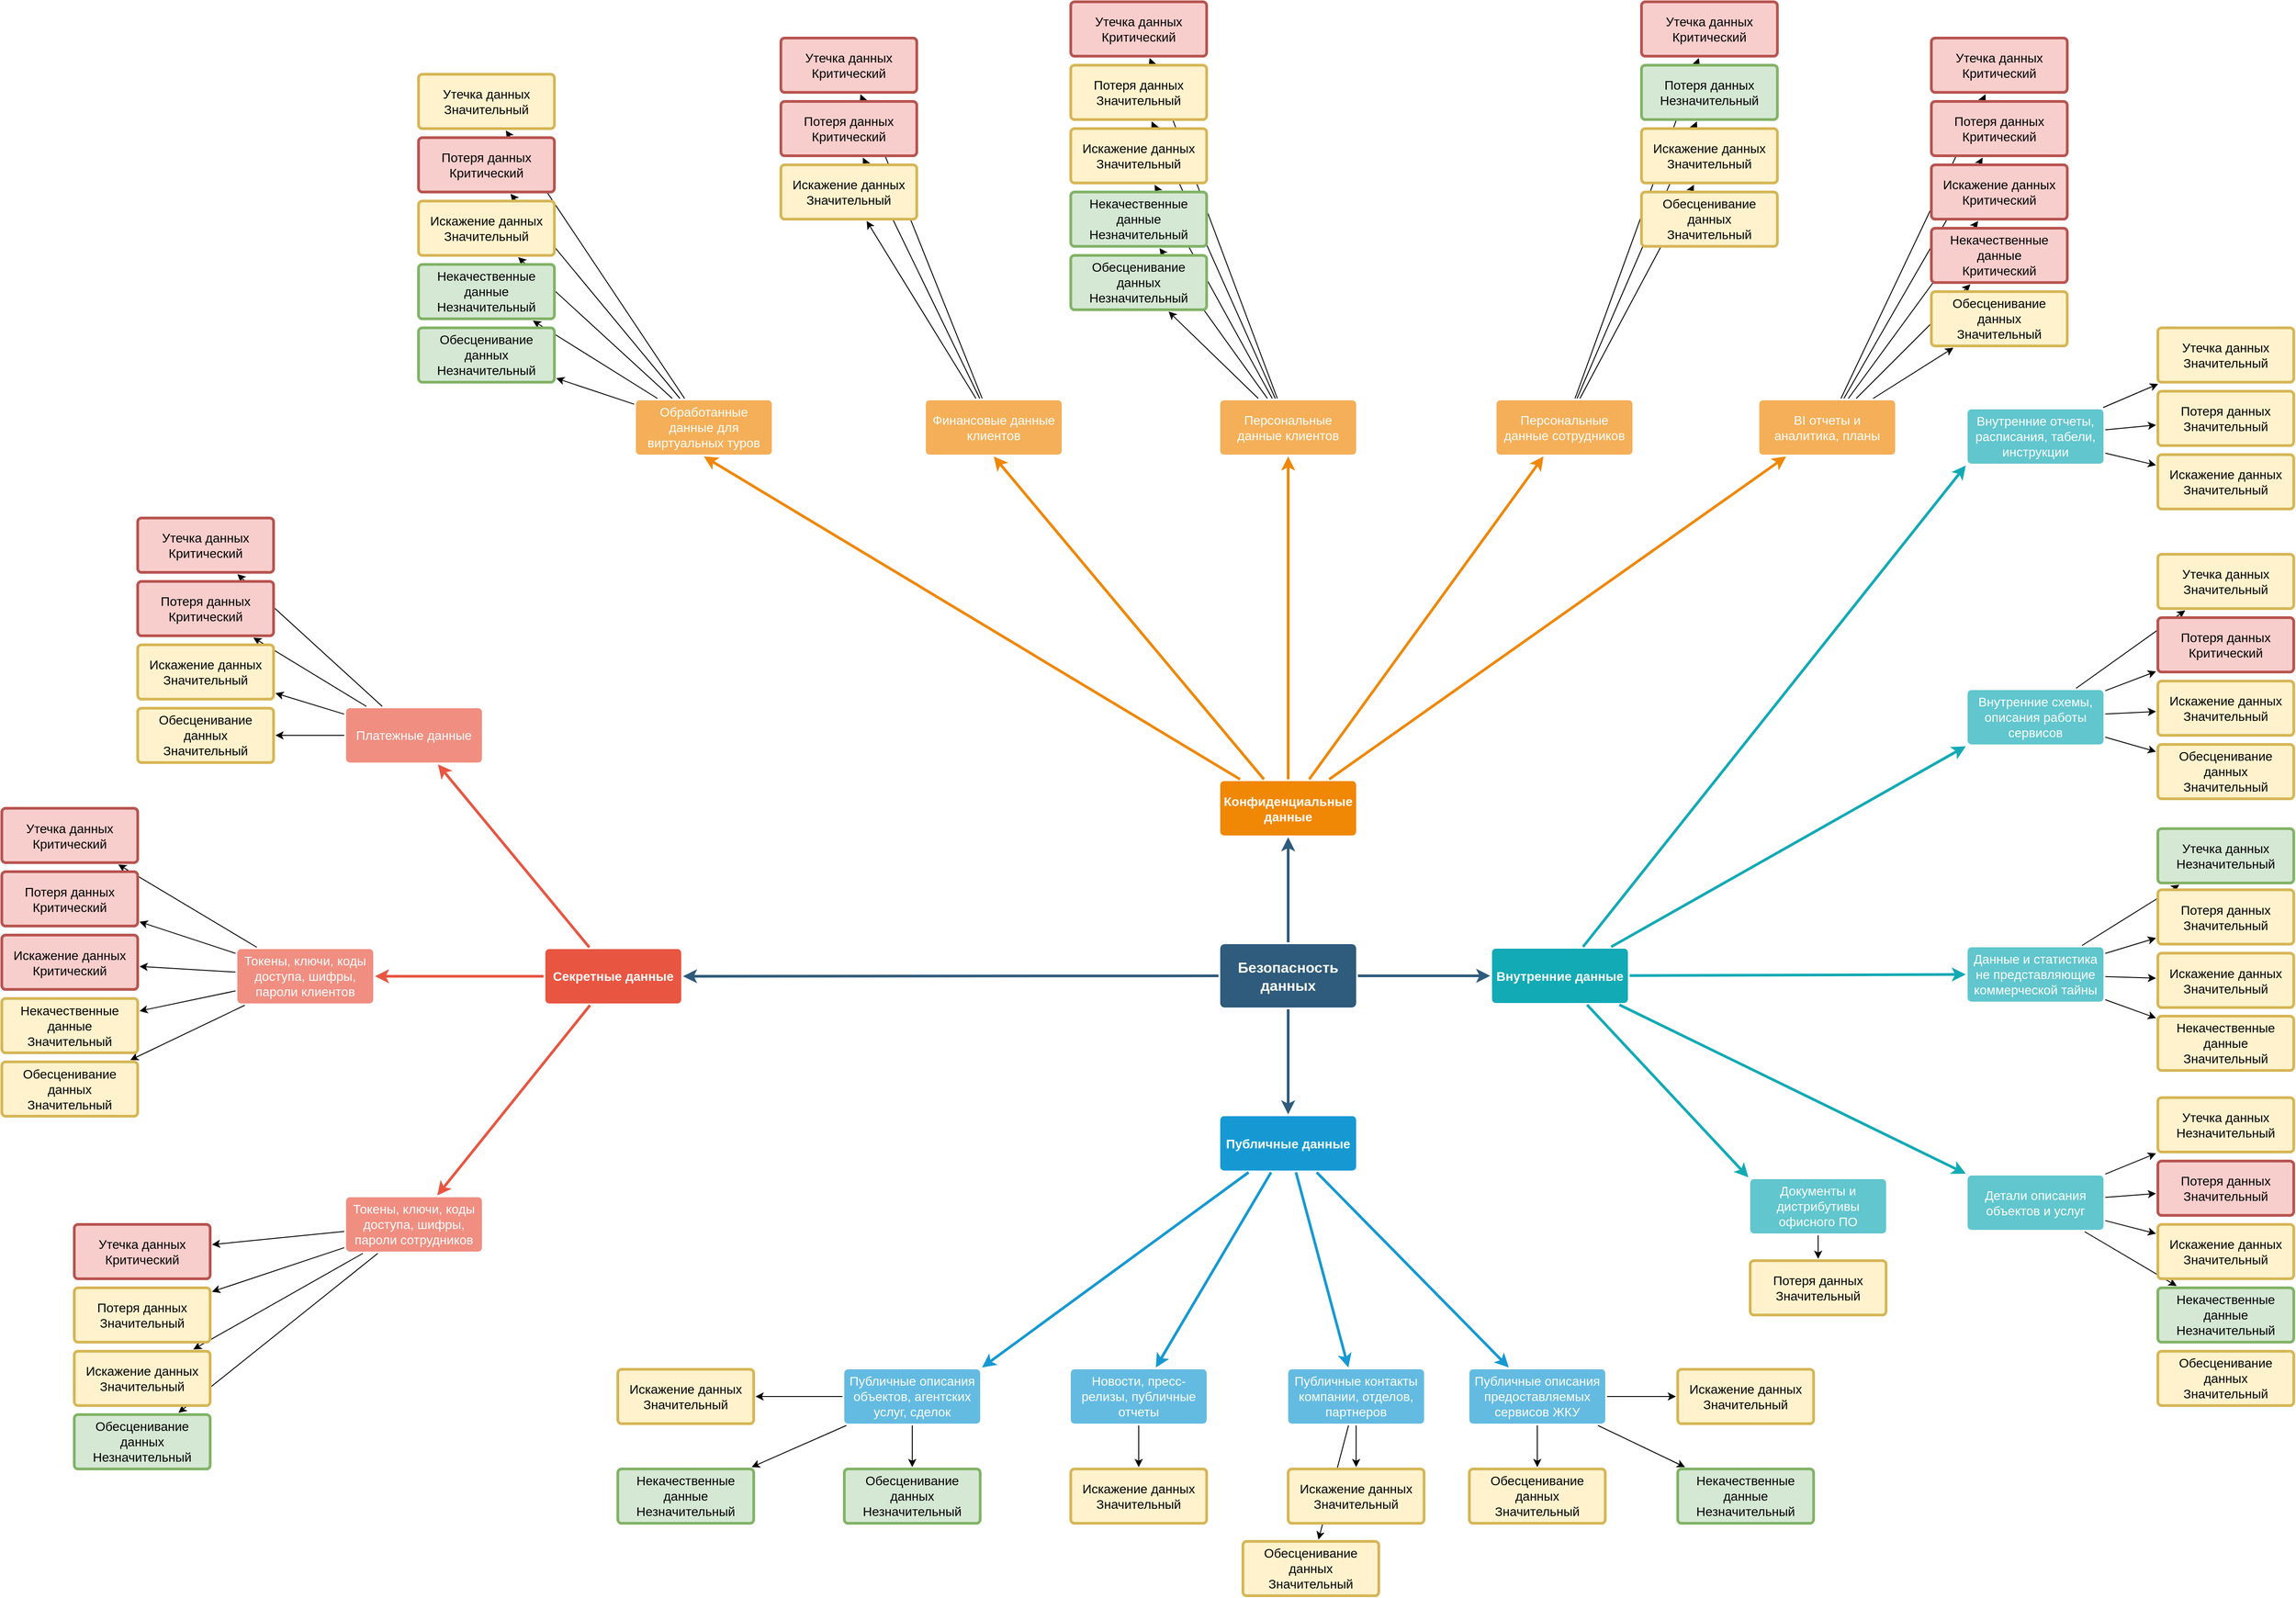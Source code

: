 <mxfile version="26.2.14">
  <diagram id="6a731a19-8d31-9384-78a2-239565b7b9f0" name="Page-1">
    <mxGraphModel dx="3195" dy="1961" grid="1" gridSize="10" guides="1" tooltips="1" connect="1" arrows="1" fold="1" page="1" pageScale="1" pageWidth="1169" pageHeight="827" background="none" math="0" shadow="0">
      <root>
        <mxCell id="0" />
        <mxCell id="1" parent="0" />
        <mxCell id="1745" value="" style="edgeStyle=none;rounded=0;jumpStyle=none;html=1;shadow=0;labelBackgroundColor=none;startArrow=none;startFill=0;endArrow=classic;endFill=1;jettySize=auto;orthogonalLoop=1;strokeColor=#2F5B7C;strokeWidth=3;fontFamily=Helvetica;fontSize=16;fontColor=#23445D;spacing=5;" parent="1" source="1749" target="1764" edge="1">
          <mxGeometry relative="1" as="geometry" />
        </mxCell>
        <mxCell id="1746" value="" style="edgeStyle=none;rounded=0;jumpStyle=none;html=1;shadow=0;labelBackgroundColor=none;startArrow=none;startFill=0;endArrow=classic;endFill=1;jettySize=auto;orthogonalLoop=1;strokeColor=#2F5B7C;strokeWidth=3;fontFamily=Helvetica;fontSize=16;fontColor=#23445D;spacing=5;" parent="1" source="1749" target="1771" edge="1">
          <mxGeometry relative="1" as="geometry" />
        </mxCell>
        <mxCell id="1747" value="" style="edgeStyle=none;rounded=0;jumpStyle=none;html=1;shadow=0;labelBackgroundColor=none;startArrow=none;startFill=0;endArrow=classic;endFill=1;jettySize=auto;orthogonalLoop=1;strokeColor=#2F5B7C;strokeWidth=3;fontFamily=Helvetica;fontSize=16;fontColor=#23445D;spacing=5;" parent="1" source="1749" target="1760" edge="1">
          <mxGeometry relative="1" as="geometry" />
        </mxCell>
        <mxCell id="1748" value="" style="edgeStyle=none;rounded=0;jumpStyle=none;html=1;shadow=0;labelBackgroundColor=none;startArrow=none;startFill=0;endArrow=classic;endFill=1;jettySize=auto;orthogonalLoop=1;strokeColor=#2F5B7C;strokeWidth=3;fontFamily=Helvetica;fontSize=16;fontColor=#23445D;spacing=5;" parent="1" source="1749" target="1753" edge="1">
          <mxGeometry relative="1" as="geometry" />
        </mxCell>
        <mxCell id="1749" value="Безопасность данных" style="rounded=1;whiteSpace=wrap;html=1;shadow=0;labelBackgroundColor=none;strokeColor=none;strokeWidth=3;fillColor=#2F5B7C;fontFamily=Helvetica;fontSize=16;fontColor=#FFFFFF;align=center;fontStyle=1;spacing=5;arcSize=7;perimeterSpacing=2;" parent="1" vertex="1">
          <mxGeometry x="495" y="380.5" width="150" height="70" as="geometry" />
        </mxCell>
        <mxCell id="1750" value="" style="edgeStyle=none;rounded=1;jumpStyle=none;html=1;shadow=0;labelBackgroundColor=none;startArrow=none;startFill=0;jettySize=auto;orthogonalLoop=1;strokeColor=#E85642;strokeWidth=3;fontFamily=Helvetica;fontSize=14;fontColor=#FFFFFF;spacing=5;fontStyle=1;fillColor=#b0e3e6;" parent="1" source="1753" target="1756" edge="1">
          <mxGeometry relative="1" as="geometry" />
        </mxCell>
        <mxCell id="1751" value="" style="edgeStyle=none;rounded=1;jumpStyle=none;html=1;shadow=0;labelBackgroundColor=none;startArrow=none;startFill=0;jettySize=auto;orthogonalLoop=1;strokeColor=#E85642;strokeWidth=3;fontFamily=Helvetica;fontSize=14;fontColor=#FFFFFF;spacing=5;fontStyle=1;fillColor=#b0e3e6;" parent="1" source="1753" target="1755" edge="1">
          <mxGeometry relative="1" as="geometry" />
        </mxCell>
        <mxCell id="1752" value="" style="edgeStyle=none;rounded=1;jumpStyle=none;html=1;shadow=0;labelBackgroundColor=none;startArrow=none;startFill=0;jettySize=auto;orthogonalLoop=1;strokeColor=#E85642;strokeWidth=3;fontFamily=Helvetica;fontSize=14;fontColor=#FFFFFF;spacing=5;fontStyle=1;fillColor=#b0e3e6;" parent="1" source="1753" target="1754" edge="1">
          <mxGeometry relative="1" as="geometry" />
        </mxCell>
        <mxCell id="1753" value="Секретные данные" style="rounded=1;whiteSpace=wrap;html=1;shadow=0;labelBackgroundColor=none;strokeColor=none;strokeWidth=3;fillColor=#e85642;fontFamily=Helvetica;fontSize=14;fontColor=#FFFFFF;align=center;spacing=5;fontStyle=1;arcSize=7;perimeterSpacing=2;" parent="1" vertex="1">
          <mxGeometry x="-250" y="386" width="150" height="60" as="geometry" />
        </mxCell>
        <mxCell id="n6N-uMSX71TJe6v450SK-1878" style="rounded=0;orthogonalLoop=1;jettySize=auto;html=1;" edge="1" parent="1" source="1754" target="n6N-uMSX71TJe6v450SK-1876">
          <mxGeometry relative="1" as="geometry" />
        </mxCell>
        <mxCell id="n6N-uMSX71TJe6v450SK-1879" style="rounded=0;orthogonalLoop=1;jettySize=auto;html=1;" edge="1" parent="1" source="1754" target="n6N-uMSX71TJe6v450SK-1877">
          <mxGeometry relative="1" as="geometry" />
        </mxCell>
        <mxCell id="n6N-uMSX71TJe6v450SK-1880" style="rounded=0;orthogonalLoop=1;jettySize=auto;html=1;" edge="1" parent="1" source="1754" target="n6N-uMSX71TJe6v450SK-1873">
          <mxGeometry relative="1" as="geometry" />
        </mxCell>
        <mxCell id="n6N-uMSX71TJe6v450SK-1881" style="rounded=0;orthogonalLoop=1;jettySize=auto;html=1;" edge="1" parent="1" source="1754" target="n6N-uMSX71TJe6v450SK-1875">
          <mxGeometry relative="1" as="geometry" />
        </mxCell>
        <mxCell id="1754" value="Токены, ключи, коды доступа, шифры, пароли сотрудников" style="rounded=1;whiteSpace=wrap;html=1;shadow=0;labelBackgroundColor=none;strokeColor=none;strokeWidth=3;fillColor=#f08e81;fontFamily=Helvetica;fontSize=14;fontColor=#FFFFFF;align=center;spacing=5;fontStyle=0;arcSize=7;perimeterSpacing=2;" parent="1" vertex="1">
          <mxGeometry x="-470" y="660" width="150" height="60" as="geometry" />
        </mxCell>
        <mxCell id="n6N-uMSX71TJe6v450SK-1868" style="rounded=0;orthogonalLoop=1;jettySize=auto;html=1;" edge="1" parent="1" source="1755" target="n6N-uMSX71TJe6v450SK-1866">
          <mxGeometry relative="1" as="geometry" />
        </mxCell>
        <mxCell id="n6N-uMSX71TJe6v450SK-1869" style="rounded=0;orthogonalLoop=1;jettySize=auto;html=1;" edge="1" parent="1" source="1755" target="n6N-uMSX71TJe6v450SK-1867">
          <mxGeometry relative="1" as="geometry" />
        </mxCell>
        <mxCell id="n6N-uMSX71TJe6v450SK-1870" style="rounded=0;orthogonalLoop=1;jettySize=auto;html=1;" edge="1" parent="1" source="1755" target="n6N-uMSX71TJe6v450SK-1863">
          <mxGeometry relative="1" as="geometry" />
        </mxCell>
        <mxCell id="n6N-uMSX71TJe6v450SK-1871" style="rounded=0;orthogonalLoop=1;jettySize=auto;html=1;" edge="1" parent="1" source="1755" target="n6N-uMSX71TJe6v450SK-1864">
          <mxGeometry relative="1" as="geometry" />
        </mxCell>
        <mxCell id="n6N-uMSX71TJe6v450SK-1872" style="rounded=0;orthogonalLoop=1;jettySize=auto;html=1;" edge="1" parent="1" source="1755" target="n6N-uMSX71TJe6v450SK-1865">
          <mxGeometry relative="1" as="geometry" />
        </mxCell>
        <mxCell id="1755" value="Токены, ключи, коды доступа, шифры, пароли клиентов" style="rounded=1;whiteSpace=wrap;html=1;shadow=0;labelBackgroundColor=none;strokeColor=none;strokeWidth=3;fillColor=#f08e81;fontFamily=Helvetica;fontSize=14;fontColor=#FFFFFF;align=center;spacing=5;fontStyle=0;arcSize=7;perimeterSpacing=2;" parent="1" vertex="1">
          <mxGeometry x="-590" y="386" width="150" height="60" as="geometry" />
        </mxCell>
        <mxCell id="n6N-uMSX71TJe6v450SK-1859" style="rounded=0;orthogonalLoop=1;jettySize=auto;html=1;" edge="1" parent="1" source="1756" target="n6N-uMSX71TJe6v450SK-1856">
          <mxGeometry relative="1" as="geometry" />
        </mxCell>
        <mxCell id="n6N-uMSX71TJe6v450SK-1860" style="rounded=0;orthogonalLoop=1;jettySize=auto;html=1;" edge="1" parent="1" source="1756" target="n6N-uMSX71TJe6v450SK-1854">
          <mxGeometry relative="1" as="geometry" />
        </mxCell>
        <mxCell id="n6N-uMSX71TJe6v450SK-1861" style="rounded=0;orthogonalLoop=1;jettySize=auto;html=1;" edge="1" parent="1" source="1756" target="n6N-uMSX71TJe6v450SK-1858">
          <mxGeometry relative="1" as="geometry" />
        </mxCell>
        <mxCell id="n6N-uMSX71TJe6v450SK-1862" style="rounded=0;orthogonalLoop=1;jettySize=auto;html=1;" edge="1" parent="1" source="1756" target="n6N-uMSX71TJe6v450SK-1857">
          <mxGeometry relative="1" as="geometry" />
        </mxCell>
        <mxCell id="1756" value="Платежные данные" style="rounded=1;whiteSpace=wrap;html=1;shadow=0;labelBackgroundColor=none;strokeColor=none;strokeWidth=3;fillColor=#f08e81;fontFamily=Helvetica;fontSize=14;fontColor=#FFFFFF;align=center;spacing=5;fontStyle=0;arcSize=7;perimeterSpacing=2;" parent="1" vertex="1">
          <mxGeometry x="-470" y="120" width="150" height="60" as="geometry" />
        </mxCell>
        <mxCell id="1757" value="" style="edgeStyle=none;rounded=0;jumpStyle=none;html=1;shadow=0;labelBackgroundColor=none;startArrow=none;startFill=0;endArrow=classic;endFill=1;jettySize=auto;orthogonalLoop=1;strokeColor=#1699D3;strokeWidth=3;fontFamily=Helvetica;fontSize=14;fontColor=#FFFFFF;spacing=5;" parent="1" source="1760" target="1763" edge="1">
          <mxGeometry relative="1" as="geometry" />
        </mxCell>
        <mxCell id="1758" value="" style="edgeStyle=none;rounded=0;jumpStyle=none;html=1;shadow=0;labelBackgroundColor=none;startArrow=none;startFill=0;endArrow=classic;endFill=1;jettySize=auto;orthogonalLoop=1;strokeColor=#1699D3;strokeWidth=3;fontFamily=Helvetica;fontSize=14;fontColor=#FFFFFF;spacing=5;" parent="1" source="1760" target="1762" edge="1">
          <mxGeometry relative="1" as="geometry" />
        </mxCell>
        <mxCell id="1759" value="" style="edgeStyle=none;rounded=0;jumpStyle=none;html=1;shadow=0;labelBackgroundColor=none;startArrow=none;startFill=0;endArrow=classic;endFill=1;jettySize=auto;orthogonalLoop=1;strokeColor=#1699D3;strokeWidth=3;fontFamily=Helvetica;fontSize=14;fontColor=#FFFFFF;spacing=5;" parent="1" source="1760" target="1761" edge="1">
          <mxGeometry relative="1" as="geometry" />
        </mxCell>
        <mxCell id="1760" value="Публичные данные" style="rounded=1;whiteSpace=wrap;html=1;shadow=0;labelBackgroundColor=none;strokeColor=none;strokeWidth=3;fillColor=#1699d3;fontFamily=Helvetica;fontSize=14;fontColor=#FFFFFF;align=center;spacing=5;fontStyle=1;arcSize=7;perimeterSpacing=2;" parent="1" vertex="1">
          <mxGeometry x="495" y="570.5" width="150" height="60" as="geometry" />
        </mxCell>
        <mxCell id="n6N-uMSX71TJe6v450SK-1802" style="rounded=0;orthogonalLoop=1;jettySize=auto;html=1;" edge="1" parent="1" source="1761" target="n6N-uMSX71TJe6v450SK-1799">
          <mxGeometry relative="1" as="geometry" />
        </mxCell>
        <mxCell id="n6N-uMSX71TJe6v450SK-1803" style="rounded=0;orthogonalLoop=1;jettySize=auto;html=1;" edge="1" parent="1" source="1761" target="n6N-uMSX71TJe6v450SK-1800">
          <mxGeometry relative="1" as="geometry" />
        </mxCell>
        <mxCell id="n6N-uMSX71TJe6v450SK-1804" style="rounded=0;orthogonalLoop=1;jettySize=auto;html=1;" edge="1" parent="1" source="1761" target="n6N-uMSX71TJe6v450SK-1801">
          <mxGeometry relative="1" as="geometry" />
        </mxCell>
        <mxCell id="1761" value="Публичные описания предоставляемых сервисов ЖКУ" style="rounded=1;whiteSpace=wrap;html=1;shadow=0;labelBackgroundColor=none;strokeColor=none;strokeWidth=3;fillColor=#64bbe2;fontFamily=Helvetica;fontSize=14;fontColor=#FFFFFF;align=center;spacing=5;arcSize=7;perimeterSpacing=2;" parent="1" vertex="1">
          <mxGeometry x="770" y="850" width="150" height="60" as="geometry" />
        </mxCell>
        <mxCell id="n6N-uMSX71TJe6v450SK-1798" style="rounded=0;orthogonalLoop=1;jettySize=auto;html=1;" edge="1" parent="1" source="1762" target="n6N-uMSX71TJe6v450SK-1797">
          <mxGeometry relative="1" as="geometry" />
        </mxCell>
        <mxCell id="1762" value="Публичные контакты компании, отделов, партнеров" style="rounded=1;whiteSpace=wrap;html=1;shadow=0;labelBackgroundColor=none;strokeColor=none;strokeWidth=3;fillColor=#64bbe2;fontFamily=Helvetica;fontSize=14;fontColor=#FFFFFF;align=center;spacing=5;arcSize=7;perimeterSpacing=2;" parent="1" vertex="1">
          <mxGeometry x="570" y="850" width="150" height="60" as="geometry" />
        </mxCell>
        <mxCell id="n6N-uMSX71TJe6v450SK-1796" style="rounded=0;orthogonalLoop=1;jettySize=auto;html=1;" edge="1" parent="1" source="1763" target="n6N-uMSX71TJe6v450SK-1795">
          <mxGeometry relative="1" as="geometry" />
        </mxCell>
        <mxCell id="n6N-uMSX71TJe6v450SK-1826" style="rounded=0;orthogonalLoop=1;jettySize=auto;html=1;" edge="1" parent="1" source="1762" target="n6N-uMSX71TJe6v450SK-1825">
          <mxGeometry relative="1" as="geometry" />
        </mxCell>
        <mxCell id="1763" value="Новости, пресс-релизы, публичные отчеты" style="rounded=1;whiteSpace=wrap;html=1;shadow=0;labelBackgroundColor=none;strokeColor=none;strokeWidth=3;fillColor=#64bbe2;fontFamily=Helvetica;fontSize=14;fontColor=#FFFFFF;align=center;spacing=5;arcSize=7;perimeterSpacing=2;" parent="1" vertex="1">
          <mxGeometry x="330" y="850" width="150" height="60" as="geometry" />
        </mxCell>
        <mxCell id="1764" value="Конфиденциальные данные" style="rounded=1;whiteSpace=wrap;html=1;shadow=0;labelBackgroundColor=none;strokeColor=none;strokeWidth=3;fillColor=#F08705;fontFamily=Helvetica;fontSize=14;fontColor=#FFFFFF;align=center;spacing=5;fontStyle=1;arcSize=7;perimeterSpacing=2;" parent="1" vertex="1">
          <mxGeometry x="495" y="200.5" width="150" height="60" as="geometry" />
        </mxCell>
        <mxCell id="n6N-uMSX71TJe6v450SK-1919" style="rounded=0;orthogonalLoop=1;jettySize=auto;html=1;" edge="1" parent="1" source="1765" target="n6N-uMSX71TJe6v450SK-1822">
          <mxGeometry relative="1" as="geometry" />
        </mxCell>
        <mxCell id="n6N-uMSX71TJe6v450SK-1920" style="rounded=0;orthogonalLoop=1;jettySize=auto;html=1;" edge="1" parent="1" source="1765" target="n6N-uMSX71TJe6v450SK-1821">
          <mxGeometry relative="1" as="geometry" />
        </mxCell>
        <mxCell id="n6N-uMSX71TJe6v450SK-1921" style="rounded=0;orthogonalLoop=1;jettySize=auto;html=1;" edge="1" parent="1" source="1765" target="n6N-uMSX71TJe6v450SK-1820">
          <mxGeometry relative="1" as="geometry" />
        </mxCell>
        <mxCell id="n6N-uMSX71TJe6v450SK-1922" style="rounded=0;orthogonalLoop=1;jettySize=auto;html=1;" edge="1" parent="1" source="1765" target="n6N-uMSX71TJe6v450SK-1824">
          <mxGeometry relative="1" as="geometry" />
        </mxCell>
        <mxCell id="n6N-uMSX71TJe6v450SK-1923" style="rounded=0;orthogonalLoop=1;jettySize=auto;html=1;" edge="1" parent="1" source="1765" target="n6N-uMSX71TJe6v450SK-1823">
          <mxGeometry relative="1" as="geometry" />
        </mxCell>
        <mxCell id="1765" value="BI отчеты и аналитика, планы" style="rounded=1;whiteSpace=wrap;html=1;shadow=0;labelBackgroundColor=none;strokeColor=none;strokeWidth=3;fillColor=#f5af58;fontFamily=Helvetica;fontSize=14;fontColor=#FFFFFF;align=center;spacing=5;arcSize=7;perimeterSpacing=2;" parent="1" vertex="1">
          <mxGeometry x="1090" y="-220" width="150" height="60" as="geometry" />
        </mxCell>
        <mxCell id="1766" value="" style="edgeStyle=none;rounded=0;jumpStyle=none;html=1;shadow=0;labelBackgroundColor=none;startArrow=none;startFill=0;endArrow=classic;endFill=1;jettySize=auto;orthogonalLoop=1;strokeColor=#F08705;strokeWidth=3;fontFamily=Helvetica;fontSize=14;fontColor=#FFFFFF;spacing=5;" parent="1" source="1764" target="1765" edge="1">
          <mxGeometry relative="1" as="geometry" />
        </mxCell>
        <mxCell id="n6N-uMSX71TJe6v450SK-1915" style="rounded=0;orthogonalLoop=1;jettySize=auto;html=1;" edge="1" parent="1" source="1767" target="n6N-uMSX71TJe6v450SK-1892">
          <mxGeometry relative="1" as="geometry" />
        </mxCell>
        <mxCell id="n6N-uMSX71TJe6v450SK-1916" style="rounded=0;orthogonalLoop=1;jettySize=auto;html=1;" edge="1" parent="1" source="1767" target="n6N-uMSX71TJe6v450SK-1896">
          <mxGeometry relative="1" as="geometry" />
        </mxCell>
        <mxCell id="n6N-uMSX71TJe6v450SK-1917" style="rounded=0;orthogonalLoop=1;jettySize=auto;html=1;" edge="1" parent="1" source="1767" target="n6N-uMSX71TJe6v450SK-1895">
          <mxGeometry relative="1" as="geometry" />
        </mxCell>
        <mxCell id="1767" value="Персональные данные сотрудников" style="rounded=1;whiteSpace=wrap;html=1;shadow=0;labelBackgroundColor=none;strokeColor=none;strokeWidth=3;fillColor=#f5af58;fontFamily=Helvetica;fontSize=14;fontColor=#FFFFFF;align=center;spacing=5;arcSize=7;perimeterSpacing=2;" parent="1" vertex="1">
          <mxGeometry x="800" y="-220" width="150" height="60" as="geometry" />
        </mxCell>
        <mxCell id="1768" value="" style="edgeStyle=none;rounded=0;jumpStyle=none;html=1;shadow=0;labelBackgroundColor=none;startArrow=none;startFill=0;endArrow=classic;endFill=1;jettySize=auto;orthogonalLoop=1;strokeColor=#F08705;strokeWidth=3;fontFamily=Helvetica;fontSize=14;fontColor=#FFFFFF;spacing=5;" parent="1" source="1764" target="1767" edge="1">
          <mxGeometry relative="1" as="geometry" />
        </mxCell>
        <mxCell id="n6N-uMSX71TJe6v450SK-1910" style="rounded=0;orthogonalLoop=1;jettySize=auto;html=1;" edge="1" parent="1" source="1769" target="n6N-uMSX71TJe6v450SK-1889">
          <mxGeometry relative="1" as="geometry" />
        </mxCell>
        <mxCell id="n6N-uMSX71TJe6v450SK-1911" style="rounded=0;orthogonalLoop=1;jettySize=auto;html=1;" edge="1" parent="1" source="1769" target="n6N-uMSX71TJe6v450SK-1888">
          <mxGeometry relative="1" as="geometry" />
        </mxCell>
        <mxCell id="n6N-uMSX71TJe6v450SK-1912" style="rounded=0;orthogonalLoop=1;jettySize=auto;html=1;" edge="1" parent="1" source="1769" target="n6N-uMSX71TJe6v450SK-1887">
          <mxGeometry relative="1" as="geometry" />
        </mxCell>
        <mxCell id="n6N-uMSX71TJe6v450SK-1913" style="rounded=0;orthogonalLoop=1;jettySize=auto;html=1;" edge="1" parent="1" source="1769" target="n6N-uMSX71TJe6v450SK-1891">
          <mxGeometry relative="1" as="geometry" />
        </mxCell>
        <mxCell id="n6N-uMSX71TJe6v450SK-1914" style="rounded=0;orthogonalLoop=1;jettySize=auto;html=1;" edge="1" parent="1" source="1769" target="n6N-uMSX71TJe6v450SK-1890">
          <mxGeometry relative="1" as="geometry" />
        </mxCell>
        <mxCell id="1769" value="Персональные данные клиентов" style="rounded=1;whiteSpace=wrap;html=1;shadow=0;labelBackgroundColor=none;strokeColor=none;strokeWidth=3;fillColor=#f5af58;fontFamily=Helvetica;fontSize=14;fontColor=#FFFFFF;align=center;spacing=5;arcSize=7;perimeterSpacing=2;" parent="1" vertex="1">
          <mxGeometry x="495" y="-220" width="150" height="60" as="geometry" />
        </mxCell>
        <mxCell id="1770" value="" style="edgeStyle=none;rounded=0;jumpStyle=none;html=1;shadow=0;labelBackgroundColor=none;startArrow=none;startFill=0;endArrow=classic;endFill=1;jettySize=auto;orthogonalLoop=1;strokeColor=#F08705;strokeWidth=3;fontFamily=Helvetica;fontSize=14;fontColor=#FFFFFF;spacing=5;" parent="1" source="1764" target="1769" edge="1">
          <mxGeometry relative="1" as="geometry" />
        </mxCell>
        <mxCell id="1771" value="Внутренние данные" style="rounded=1;whiteSpace=wrap;html=1;shadow=0;labelBackgroundColor=none;strokeColor=none;strokeWidth=3;fillColor=#12aab5;fontFamily=Helvetica;fontSize=14;fontColor=#FFFFFF;align=center;spacing=5;fontStyle=1;arcSize=7;perimeterSpacing=2;" parent="1" vertex="1">
          <mxGeometry x="795" y="385.5" width="150" height="60" as="geometry" />
        </mxCell>
        <mxCell id="n6N-uMSX71TJe6v450SK-1811" style="rounded=0;orthogonalLoop=1;jettySize=auto;html=1;" edge="1" parent="1" source="1772" target="n6N-uMSX71TJe6v450SK-1809">
          <mxGeometry relative="1" as="geometry" />
        </mxCell>
        <mxCell id="1772" value="Документы и дистрибутивы офисного ПО" style="rounded=1;whiteSpace=wrap;html=1;shadow=0;labelBackgroundColor=none;strokeColor=none;strokeWidth=3;fillColor=#61c6ce;fontFamily=Helvetica;fontSize=14;fontColor=#FFFFFF;align=center;spacing=5;fontStyle=0;arcSize=7;perimeterSpacing=2;" parent="1" vertex="1">
          <mxGeometry x="1080" y="640" width="150" height="60" as="geometry" />
        </mxCell>
        <mxCell id="1773" value="" style="edgeStyle=none;rounded=1;jumpStyle=none;html=1;shadow=0;labelBackgroundColor=none;startArrow=none;startFill=0;jettySize=auto;orthogonalLoop=1;strokeColor=#12AAB5;strokeWidth=3;fontFamily=Helvetica;fontSize=14;fontColor=#FFFFFF;spacing=5;fontStyle=1;fillColor=#b0e3e6;entryX=0;entryY=0;entryDx=0;entryDy=0;" parent="1" source="1771" target="1772" edge="1">
          <mxGeometry relative="1" as="geometry" />
        </mxCell>
        <mxCell id="n6N-uMSX71TJe6v450SK-1816" style="rounded=0;orthogonalLoop=1;jettySize=auto;html=1;" edge="1" parent="1" source="1774" target="n6N-uMSX71TJe6v450SK-1815">
          <mxGeometry relative="1" as="geometry" />
        </mxCell>
        <mxCell id="n6N-uMSX71TJe6v450SK-1817" style="rounded=0;orthogonalLoop=1;jettySize=auto;html=1;" edge="1" parent="1" source="1774" target="n6N-uMSX71TJe6v450SK-1812">
          <mxGeometry relative="1" as="geometry" />
        </mxCell>
        <mxCell id="n6N-uMSX71TJe6v450SK-1818" style="rounded=0;orthogonalLoop=1;jettySize=auto;html=1;" edge="1" parent="1" source="1774" target="n6N-uMSX71TJe6v450SK-1814">
          <mxGeometry relative="1" as="geometry" />
        </mxCell>
        <mxCell id="n6N-uMSX71TJe6v450SK-1819" style="rounded=0;orthogonalLoop=1;jettySize=auto;html=1;" edge="1" parent="1" source="1774" target="n6N-uMSX71TJe6v450SK-1813">
          <mxGeometry relative="1" as="geometry" />
        </mxCell>
        <mxCell id="1774" value="Детали описания объектов и услуг" style="rounded=1;whiteSpace=wrap;html=1;shadow=0;labelBackgroundColor=none;strokeColor=none;strokeWidth=3;fillColor=#61c6ce;fontFamily=Helvetica;fontSize=14;fontColor=#FFFFFF;align=center;spacing=5;fontStyle=0;arcSize=7;perimeterSpacing=2;" parent="1" vertex="1">
          <mxGeometry x="1320" y="636" width="150" height="60" as="geometry" />
        </mxCell>
        <mxCell id="1775" value="" style="edgeStyle=none;rounded=1;jumpStyle=none;html=1;shadow=0;labelBackgroundColor=none;startArrow=none;startFill=0;jettySize=auto;orthogonalLoop=1;strokeColor=#12AAB5;strokeWidth=3;fontFamily=Helvetica;fontSize=14;fontColor=#FFFFFF;spacing=5;fontStyle=1;fillColor=#b0e3e6;entryX=0;entryY=0;entryDx=0;entryDy=0;" parent="1" source="1771" target="1774" edge="1">
          <mxGeometry relative="1" as="geometry" />
        </mxCell>
        <mxCell id="n6N-uMSX71TJe6v450SK-1842" style="rounded=0;orthogonalLoop=1;jettySize=auto;html=1;" edge="1" parent="1" source="1776" target="n6N-uMSX71TJe6v450SK-1839">
          <mxGeometry relative="1" as="geometry" />
        </mxCell>
        <mxCell id="n6N-uMSX71TJe6v450SK-1843" style="rounded=0;orthogonalLoop=1;jettySize=auto;html=1;" edge="1" parent="1" source="1776" target="n6N-uMSX71TJe6v450SK-1837">
          <mxGeometry relative="1" as="geometry" />
        </mxCell>
        <mxCell id="n6N-uMSX71TJe6v450SK-1844" style="rounded=0;orthogonalLoop=1;jettySize=auto;html=1;" edge="1" parent="1" source="1776" target="n6N-uMSX71TJe6v450SK-1841">
          <mxGeometry relative="1" as="geometry" />
        </mxCell>
        <mxCell id="n6N-uMSX71TJe6v450SK-1845" style="rounded=0;orthogonalLoop=1;jettySize=auto;html=1;" edge="1" parent="1" source="1776" target="n6N-uMSX71TJe6v450SK-1840">
          <mxGeometry relative="1" as="geometry" />
        </mxCell>
        <mxCell id="1776" value="Внутренние схемы, описания работы сервисов" style="rounded=1;whiteSpace=wrap;html=1;shadow=0;labelBackgroundColor=none;strokeColor=none;strokeWidth=3;fillColor=#61c6ce;fontFamily=Helvetica;fontSize=14;fontColor=#FFFFFF;align=center;spacing=5;fontStyle=0;arcSize=7;perimeterSpacing=2;" parent="1" vertex="1">
          <mxGeometry x="1320" y="100" width="150" height="60" as="geometry" />
        </mxCell>
        <mxCell id="1777" value="" style="edgeStyle=none;rounded=1;jumpStyle=none;html=1;shadow=0;labelBackgroundColor=none;startArrow=none;startFill=0;jettySize=auto;orthogonalLoop=1;strokeColor=#12AAB5;strokeWidth=3;fontFamily=Helvetica;fontSize=14;fontColor=#FFFFFF;spacing=5;fontStyle=1;fillColor=#b0e3e6;entryX=0;entryY=1;entryDx=0;entryDy=0;" parent="1" source="1771" target="1776" edge="1">
          <mxGeometry relative="1" as="geometry" />
        </mxCell>
        <mxCell id="n6N-uMSX71TJe6v450SK-1851" style="rounded=0;orthogonalLoop=1;jettySize=auto;html=1;" edge="1" parent="1" source="1778" target="n6N-uMSX71TJe6v450SK-1846">
          <mxGeometry relative="1" as="geometry" />
        </mxCell>
        <mxCell id="n6N-uMSX71TJe6v450SK-1852" style="rounded=0;orthogonalLoop=1;jettySize=auto;html=1;" edge="1" parent="1" source="1778" target="n6N-uMSX71TJe6v450SK-1850">
          <mxGeometry relative="1" as="geometry" />
        </mxCell>
        <mxCell id="n6N-uMSX71TJe6v450SK-1853" style="rounded=0;orthogonalLoop=1;jettySize=auto;html=1;" edge="1" parent="1" source="1778" target="n6N-uMSX71TJe6v450SK-1849">
          <mxGeometry relative="1" as="geometry" />
        </mxCell>
        <mxCell id="1778" value="Внутренние отчеты, расписания, табели, инструкции" style="rounded=1;whiteSpace=wrap;html=1;shadow=0;labelBackgroundColor=none;strokeColor=none;strokeWidth=3;fillColor=#61c6ce;fontFamily=Helvetica;fontSize=14;fontColor=#FFFFFF;align=center;spacing=5;fontStyle=0;arcSize=7;perimeterSpacing=2;" parent="1" vertex="1">
          <mxGeometry x="1320" y="-210" width="150" height="60" as="geometry" />
        </mxCell>
        <mxCell id="1779" value="" style="edgeStyle=none;rounded=1;jumpStyle=none;html=1;shadow=0;labelBackgroundColor=none;startArrow=none;startFill=0;jettySize=auto;orthogonalLoop=1;strokeColor=#12AAB5;strokeWidth=3;fontFamily=Helvetica;fontSize=14;fontColor=#FFFFFF;spacing=5;fontStyle=1;fillColor=#b0e3e6;entryX=0;entryY=1;entryDx=0;entryDy=0;" parent="1" source="1771" target="1778" edge="1">
          <mxGeometry relative="1" as="geometry" />
        </mxCell>
        <mxCell id="n6N-uMSX71TJe6v450SK-1781" value="" style="edgeStyle=none;rounded=0;jumpStyle=none;html=1;shadow=0;labelBackgroundColor=none;startArrow=none;startFill=0;endArrow=classic;endFill=1;jettySize=auto;orthogonalLoop=1;strokeColor=#1699D3;strokeWidth=3;fontFamily=Helvetica;fontSize=14;fontColor=#FFFFFF;spacing=5;entryX=1;entryY=0;entryDx=0;entryDy=0;" edge="1" parent="1" source="1760" target="n6N-uMSX71TJe6v450SK-1782">
          <mxGeometry relative="1" as="geometry">
            <mxPoint x="411" y="600" as="sourcePoint" />
            <mxPoint x="430" y="601" as="targetPoint" />
          </mxGeometry>
        </mxCell>
        <mxCell id="n6N-uMSX71TJe6v450SK-1790" style="rounded=0;orthogonalLoop=1;jettySize=auto;html=1;strokeColor=default;" edge="1" parent="1" source="n6N-uMSX71TJe6v450SK-1782" target="n6N-uMSX71TJe6v450SK-1789">
          <mxGeometry relative="1" as="geometry" />
        </mxCell>
        <mxCell id="n6N-uMSX71TJe6v450SK-1792" style="rounded=0;orthogonalLoop=1;jettySize=auto;html=1;" edge="1" parent="1" source="n6N-uMSX71TJe6v450SK-1782" target="n6N-uMSX71TJe6v450SK-1791">
          <mxGeometry relative="1" as="geometry" />
        </mxCell>
        <mxCell id="n6N-uMSX71TJe6v450SK-1794" style="rounded=0;orthogonalLoop=1;jettySize=auto;html=1;" edge="1" parent="1" source="n6N-uMSX71TJe6v450SK-1782" target="n6N-uMSX71TJe6v450SK-1793">
          <mxGeometry relative="1" as="geometry" />
        </mxCell>
        <mxCell id="n6N-uMSX71TJe6v450SK-1782" value="Публичные описания объектов, агентских услуг, сделок" style="rounded=1;whiteSpace=wrap;html=1;shadow=0;labelBackgroundColor=none;strokeColor=none;strokeWidth=3;fillColor=#64bbe2;fontFamily=Helvetica;fontSize=14;fontColor=#FFFFFF;align=center;spacing=5;arcSize=7;perimeterSpacing=2;" vertex="1" parent="1">
          <mxGeometry x="80" y="850" width="150" height="60" as="geometry" />
        </mxCell>
        <mxCell id="n6N-uMSX71TJe6v450SK-1833" style="rounded=0;orthogonalLoop=1;jettySize=auto;html=1;" edge="1" parent="1" source="n6N-uMSX71TJe6v450SK-1783" target="n6N-uMSX71TJe6v450SK-1829">
          <mxGeometry relative="1" as="geometry" />
        </mxCell>
        <mxCell id="n6N-uMSX71TJe6v450SK-1834" style="rounded=0;orthogonalLoop=1;jettySize=auto;html=1;" edge="1" parent="1" source="n6N-uMSX71TJe6v450SK-1783" target="n6N-uMSX71TJe6v450SK-1828">
          <mxGeometry relative="1" as="geometry" />
        </mxCell>
        <mxCell id="n6N-uMSX71TJe6v450SK-1835" style="rounded=0;orthogonalLoop=1;jettySize=auto;html=1;" edge="1" parent="1" source="n6N-uMSX71TJe6v450SK-1783" target="n6N-uMSX71TJe6v450SK-1832">
          <mxGeometry relative="1" as="geometry" />
        </mxCell>
        <mxCell id="n6N-uMSX71TJe6v450SK-1836" style="rounded=0;orthogonalLoop=1;jettySize=auto;html=1;" edge="1" parent="1" source="n6N-uMSX71TJe6v450SK-1783" target="n6N-uMSX71TJe6v450SK-1831">
          <mxGeometry relative="1" as="geometry" />
        </mxCell>
        <mxCell id="n6N-uMSX71TJe6v450SK-1783" value="Данные и статистика не представляющие коммерческой тайны" style="rounded=1;whiteSpace=wrap;html=1;shadow=0;labelBackgroundColor=none;strokeColor=none;strokeWidth=3;fillColor=#61c6ce;fontFamily=Helvetica;fontSize=14;fontColor=#FFFFFF;align=center;spacing=5;fontStyle=0;arcSize=7;perimeterSpacing=2;" vertex="1" parent="1">
          <mxGeometry x="1320" y="384" width="150" height="60" as="geometry" />
        </mxCell>
        <mxCell id="n6N-uMSX71TJe6v450SK-1784" value="" style="edgeStyle=none;rounded=1;jumpStyle=none;html=1;shadow=0;labelBackgroundColor=none;startArrow=none;startFill=0;jettySize=auto;orthogonalLoop=1;strokeColor=#12AAB5;strokeWidth=3;fontFamily=Helvetica;fontSize=14;fontColor=#FFFFFF;spacing=5;fontStyle=1;fillColor=#b0e3e6;entryX=0;entryY=0.5;entryDx=0;entryDy=0;" edge="1" parent="1" source="1771" target="n6N-uMSX71TJe6v450SK-1783">
          <mxGeometry relative="1" as="geometry">
            <mxPoint x="957" y="394" as="sourcePoint" />
            <mxPoint x="1013" y="362" as="targetPoint" />
          </mxGeometry>
        </mxCell>
        <mxCell id="n6N-uMSX71TJe6v450SK-1907" style="rounded=0;orthogonalLoop=1;jettySize=auto;html=1;" edge="1" parent="1" source="n6N-uMSX71TJe6v450SK-1785" target="n6N-uMSX71TJe6v450SK-1882">
          <mxGeometry relative="1" as="geometry" />
        </mxCell>
        <mxCell id="n6N-uMSX71TJe6v450SK-1908" style="rounded=0;orthogonalLoop=1;jettySize=auto;html=1;" edge="1" parent="1" source="n6N-uMSX71TJe6v450SK-1785" target="n6N-uMSX71TJe6v450SK-1886">
          <mxGeometry relative="1" as="geometry" />
        </mxCell>
        <mxCell id="n6N-uMSX71TJe6v450SK-1909" style="rounded=0;orthogonalLoop=1;jettySize=auto;html=1;" edge="1" parent="1" source="n6N-uMSX71TJe6v450SK-1785" target="n6N-uMSX71TJe6v450SK-1885">
          <mxGeometry relative="1" as="geometry" />
        </mxCell>
        <mxCell id="n6N-uMSX71TJe6v450SK-1785" value="Финансовые данные клиентов" style="rounded=1;whiteSpace=wrap;html=1;shadow=0;labelBackgroundColor=none;strokeColor=none;strokeWidth=3;fillColor=#f5af58;fontFamily=Helvetica;fontSize=14;fontColor=#FFFFFF;align=center;spacing=5;arcSize=7;perimeterSpacing=2;" vertex="1" parent="1">
          <mxGeometry x="170" y="-220" width="150" height="60" as="geometry" />
        </mxCell>
        <mxCell id="n6N-uMSX71TJe6v450SK-1786" value="" style="edgeStyle=none;rounded=0;jumpStyle=none;html=1;shadow=0;labelBackgroundColor=none;startArrow=none;startFill=0;endArrow=classic;endFill=1;jettySize=auto;orthogonalLoop=1;strokeColor=#F08705;strokeWidth=3;fontFamily=Helvetica;fontSize=14;fontColor=#FFFFFF;spacing=5;entryX=0.5;entryY=1;entryDx=0;entryDy=0;" edge="1" parent="1" source="1764" target="n6N-uMSX71TJe6v450SK-1785">
          <mxGeometry relative="1" as="geometry">
            <mxPoint x="580" y="209" as="sourcePoint" />
            <mxPoint x="580" y="72" as="targetPoint" />
          </mxGeometry>
        </mxCell>
        <mxCell id="n6N-uMSX71TJe6v450SK-1902" style="rounded=0;orthogonalLoop=1;jettySize=auto;html=1;" edge="1" parent="1" source="n6N-uMSX71TJe6v450SK-1787" target="n6N-uMSX71TJe6v450SK-1899">
          <mxGeometry relative="1" as="geometry" />
        </mxCell>
        <mxCell id="n6N-uMSX71TJe6v450SK-1903" style="rounded=0;orthogonalLoop=1;jettySize=auto;html=1;" edge="1" parent="1" source="n6N-uMSX71TJe6v450SK-1787" target="n6N-uMSX71TJe6v450SK-1898">
          <mxGeometry relative="1" as="geometry" />
        </mxCell>
        <mxCell id="n6N-uMSX71TJe6v450SK-1904" style="rounded=0;orthogonalLoop=1;jettySize=auto;html=1;" edge="1" parent="1" source="n6N-uMSX71TJe6v450SK-1787" target="n6N-uMSX71TJe6v450SK-1897">
          <mxGeometry relative="1" as="geometry" />
        </mxCell>
        <mxCell id="n6N-uMSX71TJe6v450SK-1905" style="rounded=0;orthogonalLoop=1;jettySize=auto;html=1;" edge="1" parent="1" source="n6N-uMSX71TJe6v450SK-1787" target="n6N-uMSX71TJe6v450SK-1901">
          <mxGeometry relative="1" as="geometry" />
        </mxCell>
        <mxCell id="n6N-uMSX71TJe6v450SK-1906" style="rounded=0;orthogonalLoop=1;jettySize=auto;html=1;" edge="1" parent="1" source="n6N-uMSX71TJe6v450SK-1787" target="n6N-uMSX71TJe6v450SK-1900">
          <mxGeometry relative="1" as="geometry" />
        </mxCell>
        <mxCell id="n6N-uMSX71TJe6v450SK-1787" value="Обработанные данные для виртуальных туров" style="rounded=1;whiteSpace=wrap;html=1;shadow=0;labelBackgroundColor=none;strokeColor=none;strokeWidth=3;fillColor=#f5af58;fontFamily=Helvetica;fontSize=14;fontColor=#FFFFFF;align=center;spacing=5;arcSize=7;perimeterSpacing=2;" vertex="1" parent="1">
          <mxGeometry x="-150" y="-220" width="150" height="60" as="geometry" />
        </mxCell>
        <mxCell id="n6N-uMSX71TJe6v450SK-1788" value="" style="edgeStyle=none;rounded=0;jumpStyle=none;html=1;shadow=0;labelBackgroundColor=none;startArrow=none;startFill=0;endArrow=classic;endFill=1;jettySize=auto;orthogonalLoop=1;strokeColor=#F08705;strokeWidth=3;fontFamily=Helvetica;fontSize=14;fontColor=#FFFFFF;spacing=5;entryX=0.5;entryY=1;entryDx=0;entryDy=0;" edge="1" parent="1" source="1764" target="n6N-uMSX71TJe6v450SK-1787">
          <mxGeometry relative="1" as="geometry">
            <mxPoint x="547" y="209" as="sourcePoint" />
            <mxPoint x="405" y="72" as="targetPoint" />
          </mxGeometry>
        </mxCell>
        <mxCell id="n6N-uMSX71TJe6v450SK-1789" value="Искажение данных&lt;div&gt;Значительный&lt;/div&gt;" style="rounded=1;whiteSpace=wrap;html=1;shadow=0;labelBackgroundColor=none;strokeColor=#d6b656;strokeWidth=3;fillColor=#fff2cc;fontFamily=Helvetica;fontSize=14;align=center;spacing=5;arcSize=7;perimeterSpacing=2;" vertex="1" parent="1">
          <mxGeometry x="-170" y="850" width="150" height="60" as="geometry" />
        </mxCell>
        <mxCell id="n6N-uMSX71TJe6v450SK-1791" value="Некачественные данные&lt;div&gt;Незначительный&lt;/div&gt;" style="rounded=1;whiteSpace=wrap;html=1;shadow=0;labelBackgroundColor=none;strokeColor=#82b366;strokeWidth=3;fillColor=#d5e8d4;fontFamily=Helvetica;fontSize=14;align=center;spacing=5;arcSize=7;perimeterSpacing=2;" vertex="1" parent="1">
          <mxGeometry x="-170" y="960" width="150" height="60" as="geometry" />
        </mxCell>
        <mxCell id="n6N-uMSX71TJe6v450SK-1793" value="Обесценивание данных&lt;div&gt;Незначительный&lt;/div&gt;" style="rounded=1;whiteSpace=wrap;html=1;shadow=0;labelBackgroundColor=none;strokeColor=#82b366;strokeWidth=3;fillColor=#d5e8d4;fontFamily=Helvetica;fontSize=14;align=center;spacing=5;arcSize=7;perimeterSpacing=2;" vertex="1" parent="1">
          <mxGeometry x="80" y="960" width="150" height="60" as="geometry" />
        </mxCell>
        <mxCell id="n6N-uMSX71TJe6v450SK-1795" value="Искажение данных&lt;div&gt;Значительный&lt;/div&gt;" style="rounded=1;whiteSpace=wrap;html=1;shadow=0;labelBackgroundColor=none;strokeColor=#d6b656;strokeWidth=3;fillColor=#fff2cc;fontFamily=Helvetica;fontSize=14;align=center;spacing=5;arcSize=7;perimeterSpacing=2;" vertex="1" parent="1">
          <mxGeometry x="330" y="960" width="150" height="60" as="geometry" />
        </mxCell>
        <mxCell id="n6N-uMSX71TJe6v450SK-1797" value="Искажение данных&lt;div&gt;Значительный&lt;/div&gt;" style="rounded=1;whiteSpace=wrap;html=1;shadow=0;labelBackgroundColor=none;strokeColor=#d6b656;strokeWidth=3;fillColor=#fff2cc;fontFamily=Helvetica;fontSize=14;align=center;spacing=5;arcSize=7;perimeterSpacing=2;" vertex="1" parent="1">
          <mxGeometry x="570" y="960" width="150" height="60" as="geometry" />
        </mxCell>
        <mxCell id="n6N-uMSX71TJe6v450SK-1799" value="Искажение данных&lt;div&gt;Значительный&lt;/div&gt;" style="rounded=1;whiteSpace=wrap;html=1;shadow=0;labelBackgroundColor=none;strokeColor=#d6b656;strokeWidth=3;fillColor=#fff2cc;fontFamily=Helvetica;fontSize=14;align=center;spacing=5;arcSize=7;perimeterSpacing=2;" vertex="1" parent="1">
          <mxGeometry x="1000" y="850" width="150" height="60" as="geometry" />
        </mxCell>
        <mxCell id="n6N-uMSX71TJe6v450SK-1800" value="Некачественные данные&lt;div&gt;Незначительный&lt;/div&gt;" style="rounded=1;whiteSpace=wrap;html=1;shadow=0;labelBackgroundColor=none;strokeColor=#82b366;strokeWidth=3;fillColor=#d5e8d4;fontFamily=Helvetica;fontSize=14;align=center;spacing=5;arcSize=7;perimeterSpacing=2;" vertex="1" parent="1">
          <mxGeometry x="1000" y="960" width="150" height="60" as="geometry" />
        </mxCell>
        <mxCell id="n6N-uMSX71TJe6v450SK-1801" value="Обесценивание данных&lt;div&gt;Значительный&lt;/div&gt;" style="rounded=1;whiteSpace=wrap;html=1;shadow=0;labelBackgroundColor=none;strokeColor=#d6b656;strokeWidth=3;fillColor=#fff2cc;fontFamily=Helvetica;fontSize=14;align=center;spacing=5;arcSize=7;perimeterSpacing=2;" vertex="1" parent="1">
          <mxGeometry x="770" y="960" width="150" height="60" as="geometry" />
        </mxCell>
        <mxCell id="n6N-uMSX71TJe6v450SK-1809" value="Потеря данных&lt;div&gt;Значительный&lt;/div&gt;" style="rounded=1;whiteSpace=wrap;html=1;shadow=0;labelBackgroundColor=none;strokeColor=#d6b656;strokeWidth=3;fillColor=#fff2cc;fontFamily=Helvetica;fontSize=14;align=center;spacing=5;arcSize=7;perimeterSpacing=2;" vertex="1" parent="1">
          <mxGeometry x="1080" y="730" width="150" height="60" as="geometry" />
        </mxCell>
        <mxCell id="n6N-uMSX71TJe6v450SK-1812" value="Искажение данных&lt;div&gt;Значительный&lt;/div&gt;" style="rounded=1;whiteSpace=wrap;html=1;shadow=0;labelBackgroundColor=none;strokeColor=#d6b656;strokeWidth=3;fillColor=#fff2cc;fontFamily=Helvetica;fontSize=14;align=center;spacing=5;arcSize=7;perimeterSpacing=2;" vertex="1" parent="1">
          <mxGeometry x="1530" y="690" width="150" height="60" as="geometry" />
        </mxCell>
        <mxCell id="n6N-uMSX71TJe6v450SK-1813" value="Утечка данных&lt;div&gt;Незначительный&lt;/div&gt;" style="rounded=1;whiteSpace=wrap;html=1;shadow=0;labelBackgroundColor=none;strokeColor=#d6b656;strokeWidth=3;fillColor=#fff2cc;fontFamily=Helvetica;fontSize=14;align=center;spacing=5;arcSize=7;perimeterSpacing=2;" vertex="1" parent="1">
          <mxGeometry x="1530" y="550" width="150" height="60" as="geometry" />
        </mxCell>
        <mxCell id="n6N-uMSX71TJe6v450SK-1814" value="Потеря данных&lt;div&gt;Значительный&lt;/div&gt;" style="rounded=1;whiteSpace=wrap;html=1;shadow=0;labelBackgroundColor=none;strokeColor=#b85450;strokeWidth=3;fillColor=#f8cecc;fontFamily=Helvetica;fontSize=14;align=center;spacing=5;arcSize=7;perimeterSpacing=2;" vertex="1" parent="1">
          <mxGeometry x="1530" y="620" width="150" height="60" as="geometry" />
        </mxCell>
        <mxCell id="n6N-uMSX71TJe6v450SK-1815" value="Некачественные данные&lt;div&gt;Незначительный&lt;/div&gt;" style="rounded=1;whiteSpace=wrap;html=1;shadow=0;labelBackgroundColor=none;strokeColor=#82b366;strokeWidth=3;fillColor=#d5e8d4;fontFamily=Helvetica;fontSize=14;align=center;spacing=5;arcSize=7;perimeterSpacing=2;" vertex="1" parent="1">
          <mxGeometry x="1530" y="760" width="150" height="60" as="geometry" />
        </mxCell>
        <mxCell id="n6N-uMSX71TJe6v450SK-1820" value="Искажение данных&lt;div&gt;Критический&lt;/div&gt;" style="rounded=1;whiteSpace=wrap;html=1;shadow=0;labelBackgroundColor=none;strokeColor=#b85450;strokeWidth=3;fillColor=#f8cecc;fontFamily=Helvetica;fontSize=14;align=center;spacing=5;arcSize=7;perimeterSpacing=2;" vertex="1" parent="1">
          <mxGeometry x="1280" y="-480" width="150" height="60" as="geometry" />
        </mxCell>
        <mxCell id="n6N-uMSX71TJe6v450SK-1821" value="Некачественные данные&lt;div&gt;Критический&lt;/div&gt;" style="rounded=1;whiteSpace=wrap;html=1;shadow=0;labelBackgroundColor=none;strokeColor=#b85450;strokeWidth=3;fillColor=#f8cecc;fontFamily=Helvetica;fontSize=14;align=center;spacing=5;arcSize=7;perimeterSpacing=2;" vertex="1" parent="1">
          <mxGeometry x="1280" y="-410" width="150" height="60" as="geometry" />
        </mxCell>
        <mxCell id="n6N-uMSX71TJe6v450SK-1822" value="Обесценивание данных&lt;div&gt;Значительный&lt;/div&gt;" style="rounded=1;whiteSpace=wrap;html=1;shadow=0;labelBackgroundColor=none;strokeColor=#d6b656;strokeWidth=3;fillColor=#fff2cc;fontFamily=Helvetica;fontSize=14;align=center;spacing=5;arcSize=7;perimeterSpacing=2;" vertex="1" parent="1">
          <mxGeometry x="1280" y="-340" width="150" height="60" as="geometry" />
        </mxCell>
        <mxCell id="n6N-uMSX71TJe6v450SK-1823" value="Утечка данных&lt;div&gt;Критический&lt;/div&gt;" style="rounded=1;whiteSpace=wrap;html=1;shadow=0;labelBackgroundColor=none;strokeColor=#b85450;strokeWidth=3;fillColor=#f8cecc;fontFamily=Helvetica;fontSize=14;align=center;spacing=5;arcSize=7;perimeterSpacing=2;" vertex="1" parent="1">
          <mxGeometry x="1280" y="-620" width="150" height="60" as="geometry" />
        </mxCell>
        <mxCell id="n6N-uMSX71TJe6v450SK-1824" value="Потеря данных&lt;div&gt;Критический&lt;/div&gt;" style="rounded=1;whiteSpace=wrap;html=1;shadow=0;labelBackgroundColor=none;strokeColor=#b85450;strokeWidth=3;fillColor=#f8cecc;fontFamily=Helvetica;fontSize=14;align=center;spacing=5;arcSize=7;perimeterSpacing=2;" vertex="1" parent="1">
          <mxGeometry x="1280" y="-550" width="150" height="60" as="geometry" />
        </mxCell>
        <mxCell id="n6N-uMSX71TJe6v450SK-1825" value="Обесценивание данных&lt;div&gt;Значительный&lt;/div&gt;" style="rounded=1;whiteSpace=wrap;html=1;shadow=0;labelBackgroundColor=none;strokeColor=#d6b656;strokeWidth=3;fillColor=#fff2cc;fontFamily=Helvetica;fontSize=14;align=center;spacing=5;arcSize=7;perimeterSpacing=2;" vertex="1" parent="1">
          <mxGeometry x="520" y="1040" width="150" height="60" as="geometry" />
        </mxCell>
        <mxCell id="n6N-uMSX71TJe6v450SK-1827" value="Обесценивание данных&lt;div&gt;Значительный&lt;/div&gt;" style="rounded=1;whiteSpace=wrap;html=1;shadow=0;labelBackgroundColor=none;strokeColor=#d6b656;strokeWidth=3;fillColor=#fff2cc;fontFamily=Helvetica;fontSize=14;align=center;spacing=5;arcSize=7;perimeterSpacing=2;" vertex="1" parent="1">
          <mxGeometry x="1530" y="830" width="150" height="60" as="geometry" />
        </mxCell>
        <mxCell id="n6N-uMSX71TJe6v450SK-1828" value="Искажение данных&lt;div&gt;Значительный&lt;/div&gt;" style="rounded=1;whiteSpace=wrap;html=1;shadow=0;labelBackgroundColor=none;strokeColor=#d6b656;strokeWidth=3;fillColor=#fff2cc;fontFamily=Helvetica;fontSize=14;align=center;spacing=5;arcSize=7;perimeterSpacing=2;" vertex="1" parent="1">
          <mxGeometry x="1530" y="390.5" width="150" height="60" as="geometry" />
        </mxCell>
        <mxCell id="n6N-uMSX71TJe6v450SK-1829" value="Некачественные данные&lt;div&gt;Значительный&lt;/div&gt;" style="rounded=1;whiteSpace=wrap;html=1;shadow=0;labelBackgroundColor=none;strokeColor=#d6b656;strokeWidth=3;fillColor=#fff2cc;fontFamily=Helvetica;fontSize=14;align=center;spacing=5;arcSize=7;perimeterSpacing=2;" vertex="1" parent="1">
          <mxGeometry x="1530" y="460" width="150" height="60" as="geometry" />
        </mxCell>
        <mxCell id="n6N-uMSX71TJe6v450SK-1831" value="Утечка данных&lt;div&gt;Незначительный&lt;/div&gt;" style="rounded=1;whiteSpace=wrap;html=1;shadow=0;labelBackgroundColor=none;strokeColor=#82b366;strokeWidth=3;fillColor=#d5e8d4;fontFamily=Helvetica;fontSize=14;align=center;spacing=5;arcSize=7;perimeterSpacing=2;" vertex="1" parent="1">
          <mxGeometry x="1530" y="253" width="150" height="60" as="geometry" />
        </mxCell>
        <mxCell id="n6N-uMSX71TJe6v450SK-1832" value="Потеря данных&lt;div&gt;Значительный&lt;/div&gt;" style="rounded=1;whiteSpace=wrap;html=1;shadow=0;labelBackgroundColor=none;strokeColor=#d6b656;strokeWidth=3;fillColor=#fff2cc;fontFamily=Helvetica;fontSize=14;align=center;spacing=5;arcSize=7;perimeterSpacing=2;" vertex="1" parent="1">
          <mxGeometry x="1530" y="320.5" width="150" height="60" as="geometry" />
        </mxCell>
        <mxCell id="n6N-uMSX71TJe6v450SK-1837" value="Искажение данных&lt;div&gt;Значительный&lt;/div&gt;" style="rounded=1;whiteSpace=wrap;html=1;shadow=0;labelBackgroundColor=none;strokeColor=#d6b656;strokeWidth=3;fillColor=#fff2cc;fontFamily=Helvetica;fontSize=14;align=center;spacing=5;arcSize=7;perimeterSpacing=2;" vertex="1" parent="1">
          <mxGeometry x="1530" y="90" width="150" height="60" as="geometry" />
        </mxCell>
        <mxCell id="n6N-uMSX71TJe6v450SK-1839" value="Обесценивание данных&lt;div&gt;Значительный&lt;/div&gt;" style="rounded=1;whiteSpace=wrap;html=1;shadow=0;labelBackgroundColor=none;strokeColor=#d6b656;strokeWidth=3;fillColor=#fff2cc;fontFamily=Helvetica;fontSize=14;align=center;spacing=5;arcSize=7;perimeterSpacing=2;" vertex="1" parent="1">
          <mxGeometry x="1530" y="160" width="150" height="60" as="geometry" />
        </mxCell>
        <mxCell id="n6N-uMSX71TJe6v450SK-1840" value="Утечка данных&lt;div&gt;Значительный&lt;/div&gt;" style="rounded=1;whiteSpace=wrap;html=1;shadow=0;labelBackgroundColor=none;strokeColor=#d6b656;strokeWidth=3;fillColor=#fff2cc;fontFamily=Helvetica;fontSize=14;align=center;spacing=5;arcSize=7;perimeterSpacing=2;" vertex="1" parent="1">
          <mxGeometry x="1530" y="-50" width="150" height="60" as="geometry" />
        </mxCell>
        <mxCell id="n6N-uMSX71TJe6v450SK-1841" value="Потеря данных&lt;div&gt;Критический&lt;/div&gt;" style="rounded=1;whiteSpace=wrap;html=1;shadow=0;labelBackgroundColor=none;strokeColor=#b85450;strokeWidth=3;fillColor=#f8cecc;fontFamily=Helvetica;fontSize=14;align=center;spacing=5;arcSize=7;perimeterSpacing=2;" vertex="1" parent="1">
          <mxGeometry x="1530" y="20" width="150" height="60" as="geometry" />
        </mxCell>
        <mxCell id="n6N-uMSX71TJe6v450SK-1846" value="Искажение данных&lt;div&gt;Значительный&lt;/div&gt;" style="rounded=1;whiteSpace=wrap;html=1;shadow=0;labelBackgroundColor=none;strokeColor=#d6b656;strokeWidth=3;fillColor=#fff2cc;fontFamily=Helvetica;fontSize=14;align=center;spacing=5;arcSize=7;perimeterSpacing=2;" vertex="1" parent="1">
          <mxGeometry x="1530" y="-160" width="150" height="60" as="geometry" />
        </mxCell>
        <mxCell id="n6N-uMSX71TJe6v450SK-1849" value="Утечка данных&lt;div&gt;Значительный&lt;/div&gt;" style="rounded=1;whiteSpace=wrap;html=1;shadow=0;labelBackgroundColor=none;strokeColor=#d6b656;strokeWidth=3;fillColor=#fff2cc;fontFamily=Helvetica;fontSize=14;align=center;spacing=5;arcSize=7;perimeterSpacing=2;" vertex="1" parent="1">
          <mxGeometry x="1530" y="-300" width="150" height="60" as="geometry" />
        </mxCell>
        <mxCell id="n6N-uMSX71TJe6v450SK-1850" value="Потеря данных З&lt;span style=&quot;background-color: transparent; color: light-dark(rgb(0, 0, 0), rgb(255, 255, 255));&quot;&gt;начительный&lt;/span&gt;" style="rounded=1;whiteSpace=wrap;html=1;shadow=0;labelBackgroundColor=none;strokeColor=#d6b656;strokeWidth=3;fillColor=#fff2cc;fontFamily=Helvetica;fontSize=14;align=center;spacing=5;arcSize=7;perimeterSpacing=2;" vertex="1" parent="1">
          <mxGeometry x="1530" y="-230" width="150" height="60" as="geometry" />
        </mxCell>
        <mxCell id="n6N-uMSX71TJe6v450SK-1854" value="Искажение данных&lt;div&gt;Значительный&lt;/div&gt;" style="rounded=1;whiteSpace=wrap;html=1;shadow=0;labelBackgroundColor=none;strokeColor=#d6b656;strokeWidth=3;fillColor=#fff2cc;fontFamily=Helvetica;fontSize=14;align=center;spacing=5;arcSize=7;perimeterSpacing=2;" vertex="1" parent="1">
          <mxGeometry x="-700" y="50" width="150" height="60" as="geometry" />
        </mxCell>
        <mxCell id="n6N-uMSX71TJe6v450SK-1856" value="Обесценивание данных&lt;div&gt;Значительный&lt;/div&gt;" style="rounded=1;whiteSpace=wrap;html=1;shadow=0;labelBackgroundColor=none;strokeColor=#d6b656;strokeWidth=3;fillColor=#fff2cc;fontFamily=Helvetica;fontSize=14;align=center;spacing=5;arcSize=7;perimeterSpacing=2;" vertex="1" parent="1">
          <mxGeometry x="-700" y="120" width="150" height="60" as="geometry" />
        </mxCell>
        <mxCell id="n6N-uMSX71TJe6v450SK-1857" value="Утечка данных&lt;div&gt;Критический&lt;/div&gt;" style="rounded=1;whiteSpace=wrap;html=1;shadow=0;labelBackgroundColor=none;strokeColor=#b85450;strokeWidth=3;fillColor=#f8cecc;fontFamily=Helvetica;fontSize=14;align=center;spacing=5;arcSize=7;perimeterSpacing=2;" vertex="1" parent="1">
          <mxGeometry x="-700" y="-90" width="150" height="60" as="geometry" />
        </mxCell>
        <mxCell id="n6N-uMSX71TJe6v450SK-1858" value="Потеря данных&lt;div&gt;Критический&lt;/div&gt;" style="rounded=1;whiteSpace=wrap;html=1;shadow=0;labelBackgroundColor=none;strokeColor=#b85450;strokeWidth=3;fillColor=#f8cecc;fontFamily=Helvetica;fontSize=14;align=center;spacing=5;arcSize=7;perimeterSpacing=2;" vertex="1" parent="1">
          <mxGeometry x="-700" y="-20" width="150" height="60" as="geometry" />
        </mxCell>
        <mxCell id="n6N-uMSX71TJe6v450SK-1863" value="Искажение данных&lt;div&gt;Критический&lt;/div&gt;" style="rounded=1;whiteSpace=wrap;html=1;shadow=0;labelBackgroundColor=none;strokeColor=#b85450;strokeWidth=3;fillColor=#f8cecc;fontFamily=Helvetica;fontSize=14;align=center;spacing=5;arcSize=7;perimeterSpacing=2;" vertex="1" parent="1">
          <mxGeometry x="-850" y="370.5" width="150" height="60" as="geometry" />
        </mxCell>
        <mxCell id="n6N-uMSX71TJe6v450SK-1864" value="Некачественные данные&lt;div&gt;Значительный&lt;/div&gt;" style="rounded=1;whiteSpace=wrap;html=1;shadow=0;labelBackgroundColor=none;strokeColor=#d6b656;strokeWidth=3;fillColor=#fff2cc;fontFamily=Helvetica;fontSize=14;align=center;spacing=5;arcSize=7;perimeterSpacing=2;" vertex="1" parent="1">
          <mxGeometry x="-850" y="440.5" width="150" height="60" as="geometry" />
        </mxCell>
        <mxCell id="n6N-uMSX71TJe6v450SK-1865" value="Обесценивание данных&lt;div&gt;Значительный&lt;/div&gt;" style="rounded=1;whiteSpace=wrap;html=1;shadow=0;labelBackgroundColor=none;strokeColor=#d6b656;strokeWidth=3;fillColor=#fff2cc;fontFamily=Helvetica;fontSize=14;align=center;spacing=5;arcSize=7;perimeterSpacing=2;" vertex="1" parent="1">
          <mxGeometry x="-850" y="510.5" width="150" height="60" as="geometry" />
        </mxCell>
        <mxCell id="n6N-uMSX71TJe6v450SK-1866" value="Утечка данных&lt;div&gt;Критический&lt;/div&gt;" style="rounded=1;whiteSpace=wrap;html=1;shadow=0;labelBackgroundColor=none;strokeColor=#b85450;strokeWidth=3;fillColor=#f8cecc;fontFamily=Helvetica;fontSize=14;align=center;spacing=5;arcSize=7;perimeterSpacing=2;" vertex="1" parent="1">
          <mxGeometry x="-850" y="230.5" width="150" height="60" as="geometry" />
        </mxCell>
        <mxCell id="n6N-uMSX71TJe6v450SK-1867" value="Потеря данных&lt;div&gt;Критический&lt;/div&gt;" style="rounded=1;whiteSpace=wrap;html=1;shadow=0;labelBackgroundColor=none;strokeColor=#b85450;strokeWidth=3;fillColor=#f8cecc;fontFamily=Helvetica;fontSize=14;align=center;spacing=5;arcSize=7;perimeterSpacing=2;" vertex="1" parent="1">
          <mxGeometry x="-850" y="300.5" width="150" height="60" as="geometry" />
        </mxCell>
        <mxCell id="n6N-uMSX71TJe6v450SK-1873" value="Искажение данных&lt;div&gt;Значительный&lt;/div&gt;" style="rounded=1;whiteSpace=wrap;html=1;shadow=0;labelBackgroundColor=none;strokeColor=#d6b656;strokeWidth=3;fillColor=#fff2cc;fontFamily=Helvetica;fontSize=14;align=center;spacing=5;arcSize=7;perimeterSpacing=2;" vertex="1" parent="1">
          <mxGeometry x="-770" y="830" width="150" height="60" as="geometry" />
        </mxCell>
        <mxCell id="n6N-uMSX71TJe6v450SK-1875" value="Обесценивание данных&lt;div&gt;Незначительный&lt;/div&gt;" style="rounded=1;whiteSpace=wrap;html=1;shadow=0;labelBackgroundColor=none;strokeColor=#82b366;strokeWidth=3;fillColor=#d5e8d4;fontFamily=Helvetica;fontSize=14;align=center;spacing=5;arcSize=7;perimeterSpacing=2;" vertex="1" parent="1">
          <mxGeometry x="-770" y="900" width="150" height="60" as="geometry" />
        </mxCell>
        <mxCell id="n6N-uMSX71TJe6v450SK-1876" value="Утечка данных&lt;div&gt;Критический&lt;/div&gt;" style="rounded=1;whiteSpace=wrap;html=1;shadow=0;labelBackgroundColor=none;strokeColor=#b85450;strokeWidth=3;fillColor=#f8cecc;fontFamily=Helvetica;fontSize=14;align=center;spacing=5;arcSize=7;perimeterSpacing=2;" vertex="1" parent="1">
          <mxGeometry x="-770" y="690" width="150" height="60" as="geometry" />
        </mxCell>
        <mxCell id="n6N-uMSX71TJe6v450SK-1877" value="Потеря данных&lt;div&gt;Значительный&lt;/div&gt;" style="rounded=1;whiteSpace=wrap;html=1;shadow=0;labelBackgroundColor=none;strokeColor=#d6b656;strokeWidth=3;fillColor=#fff2cc;fontFamily=Helvetica;fontSize=14;align=center;spacing=5;arcSize=7;perimeterSpacing=2;" vertex="1" parent="1">
          <mxGeometry x="-770" y="760" width="150" height="60" as="geometry" />
        </mxCell>
        <mxCell id="n6N-uMSX71TJe6v450SK-1882" value="Искажение данных&lt;div&gt;Значительный&lt;/div&gt;" style="rounded=1;whiteSpace=wrap;html=1;shadow=0;labelBackgroundColor=none;strokeColor=#d6b656;strokeWidth=3;fillColor=#fff2cc;fontFamily=Helvetica;fontSize=14;align=center;spacing=5;arcSize=7;perimeterSpacing=2;" vertex="1" parent="1">
          <mxGeometry x="10" y="-480" width="150" height="60" as="geometry" />
        </mxCell>
        <mxCell id="n6N-uMSX71TJe6v450SK-1885" value="Утечка данных&lt;div&gt;Критический&lt;/div&gt;" style="rounded=1;whiteSpace=wrap;html=1;shadow=0;labelBackgroundColor=none;strokeColor=#b85450;strokeWidth=3;fillColor=#f8cecc;fontFamily=Helvetica;fontSize=14;align=center;spacing=5;arcSize=7;perimeterSpacing=2;" vertex="1" parent="1">
          <mxGeometry x="10" y="-620" width="150" height="60" as="geometry" />
        </mxCell>
        <mxCell id="n6N-uMSX71TJe6v450SK-1886" value="Потеря данных&lt;div&gt;Критический&lt;/div&gt;" style="rounded=1;whiteSpace=wrap;html=1;shadow=0;labelBackgroundColor=none;strokeColor=#b85450;strokeWidth=3;fillColor=#f8cecc;fontFamily=Helvetica;fontSize=14;align=center;spacing=5;arcSize=7;perimeterSpacing=2;" vertex="1" parent="1">
          <mxGeometry x="10" y="-550" width="150" height="60" as="geometry" />
        </mxCell>
        <mxCell id="n6N-uMSX71TJe6v450SK-1887" value="Искажение данных&lt;div&gt;Значительный&lt;/div&gt;" style="rounded=1;whiteSpace=wrap;html=1;shadow=0;labelBackgroundColor=none;strokeColor=#d6b656;strokeWidth=3;fillColor=#fff2cc;fontFamily=Helvetica;fontSize=14;align=center;spacing=5;arcSize=7;perimeterSpacing=2;" vertex="1" parent="1">
          <mxGeometry x="330" y="-520" width="150" height="60" as="geometry" />
        </mxCell>
        <mxCell id="n6N-uMSX71TJe6v450SK-1888" value="Некачественные данные&lt;div&gt;Незначительный&lt;/div&gt;" style="rounded=1;whiteSpace=wrap;html=1;shadow=0;labelBackgroundColor=none;strokeColor=#82b366;strokeWidth=3;fillColor=#d5e8d4;fontFamily=Helvetica;fontSize=14;align=center;spacing=5;arcSize=7;perimeterSpacing=2;" vertex="1" parent="1">
          <mxGeometry x="330" y="-450" width="150" height="60" as="geometry" />
        </mxCell>
        <mxCell id="n6N-uMSX71TJe6v450SK-1889" value="Обесценивание данных&lt;div&gt;Незначительный&lt;/div&gt;" style="rounded=1;whiteSpace=wrap;html=1;shadow=0;labelBackgroundColor=none;strokeColor=#82b366;strokeWidth=3;fillColor=#d5e8d4;fontFamily=Helvetica;fontSize=14;align=center;spacing=5;arcSize=7;perimeterSpacing=2;" vertex="1" parent="1">
          <mxGeometry x="330" y="-380" width="150" height="60" as="geometry" />
        </mxCell>
        <mxCell id="n6N-uMSX71TJe6v450SK-1890" value="Утечка данных&lt;div&gt;Критический&lt;/div&gt;" style="rounded=1;whiteSpace=wrap;html=1;shadow=0;labelBackgroundColor=none;strokeColor=#b85450;strokeWidth=3;fillColor=#f8cecc;fontFamily=Helvetica;fontSize=14;align=center;spacing=5;arcSize=7;perimeterSpacing=2;" vertex="1" parent="1">
          <mxGeometry x="330" y="-660" width="150" height="60" as="geometry" />
        </mxCell>
        <mxCell id="n6N-uMSX71TJe6v450SK-1891" value="Потеря данных&lt;div&gt;Значительный&lt;/div&gt;" style="rounded=1;whiteSpace=wrap;html=1;shadow=0;labelBackgroundColor=none;strokeColor=#d6b656;strokeWidth=3;fillColor=#fff2cc;fontFamily=Helvetica;fontSize=14;align=center;spacing=5;arcSize=7;perimeterSpacing=2;" vertex="1" parent="1">
          <mxGeometry x="330" y="-590" width="150" height="60" as="geometry" />
        </mxCell>
        <mxCell id="n6N-uMSX71TJe6v450SK-1892" value="Искажение данных&lt;div&gt;Значительный&lt;/div&gt;" style="rounded=1;whiteSpace=wrap;html=1;shadow=0;labelBackgroundColor=none;strokeColor=#d6b656;strokeWidth=3;fillColor=#fff2cc;fontFamily=Helvetica;fontSize=14;align=center;spacing=5;arcSize=7;perimeterSpacing=2;" vertex="1" parent="1">
          <mxGeometry x="960" y="-520" width="150" height="60" as="geometry" />
        </mxCell>
        <mxCell id="n6N-uMSX71TJe6v450SK-1895" value="Утечка данных&lt;div&gt;Критический&lt;/div&gt;" style="rounded=1;whiteSpace=wrap;html=1;shadow=0;labelBackgroundColor=none;strokeColor=#b85450;strokeWidth=3;fillColor=#f8cecc;fontFamily=Helvetica;fontSize=14;align=center;spacing=5;arcSize=7;perimeterSpacing=2;" vertex="1" parent="1">
          <mxGeometry x="960" y="-660" width="150" height="60" as="geometry" />
        </mxCell>
        <mxCell id="n6N-uMSX71TJe6v450SK-1896" value="Потеря данных&lt;div&gt;Незначительный&lt;/div&gt;" style="rounded=1;whiteSpace=wrap;html=1;shadow=0;labelBackgroundColor=none;strokeColor=#82b366;strokeWidth=3;fillColor=#d5e8d4;fontFamily=Helvetica;fontSize=14;align=center;spacing=5;arcSize=7;perimeterSpacing=2;" vertex="1" parent="1">
          <mxGeometry x="960" y="-590" width="150" height="60" as="geometry" />
        </mxCell>
        <mxCell id="n6N-uMSX71TJe6v450SK-1897" value="Искажение данных&lt;div&gt;Значительный&lt;/div&gt;" style="rounded=1;whiteSpace=wrap;html=1;shadow=0;labelBackgroundColor=none;strokeColor=#d6b656;strokeWidth=3;fillColor=#fff2cc;fontFamily=Helvetica;fontSize=14;align=center;spacing=5;arcSize=7;perimeterSpacing=2;" vertex="1" parent="1">
          <mxGeometry x="-390" y="-440" width="150" height="60" as="geometry" />
        </mxCell>
        <mxCell id="n6N-uMSX71TJe6v450SK-1898" value="Некачественные данные&lt;div&gt;Незначительный&lt;/div&gt;" style="rounded=1;whiteSpace=wrap;html=1;shadow=0;labelBackgroundColor=none;strokeColor=#82b366;strokeWidth=3;fillColor=#d5e8d4;fontFamily=Helvetica;fontSize=14;align=center;spacing=5;arcSize=7;perimeterSpacing=2;" vertex="1" parent="1">
          <mxGeometry x="-390" y="-370" width="150" height="60" as="geometry" />
        </mxCell>
        <mxCell id="n6N-uMSX71TJe6v450SK-1899" value="Обесценивание данных&lt;div&gt;Незначительный&lt;/div&gt;" style="rounded=1;whiteSpace=wrap;html=1;shadow=0;labelBackgroundColor=none;strokeColor=#82b366;strokeWidth=3;fillColor=#d5e8d4;fontFamily=Helvetica;fontSize=14;align=center;spacing=5;arcSize=7;perimeterSpacing=2;" vertex="1" parent="1">
          <mxGeometry x="-390" y="-300" width="150" height="60" as="geometry" />
        </mxCell>
        <mxCell id="n6N-uMSX71TJe6v450SK-1900" value="Утечка данных&lt;div&gt;Значительный&lt;/div&gt;" style="rounded=1;whiteSpace=wrap;html=1;shadow=0;labelBackgroundColor=none;strokeColor=#d6b656;strokeWidth=3;fillColor=#fff2cc;fontFamily=Helvetica;fontSize=14;align=center;spacing=5;arcSize=7;perimeterSpacing=2;" vertex="1" parent="1">
          <mxGeometry x="-390" y="-580" width="150" height="60" as="geometry" />
        </mxCell>
        <mxCell id="n6N-uMSX71TJe6v450SK-1901" value="Потеря данных&lt;div&gt;Критический&lt;/div&gt;" style="rounded=1;whiteSpace=wrap;html=1;shadow=0;labelBackgroundColor=none;strokeColor=#b85450;strokeWidth=3;fillColor=#f8cecc;fontFamily=Helvetica;fontSize=14;align=center;spacing=5;arcSize=7;perimeterSpacing=2;" vertex="1" parent="1">
          <mxGeometry x="-390" y="-510" width="150" height="60" as="geometry" />
        </mxCell>
        <mxCell id="n6N-uMSX71TJe6v450SK-1918" value="Обесценивание данных&lt;div&gt;Значительный&lt;/div&gt;" style="rounded=1;whiteSpace=wrap;html=1;shadow=0;labelBackgroundColor=none;strokeColor=#d6b656;strokeWidth=3;fillColor=#fff2cc;fontFamily=Helvetica;fontSize=14;align=center;spacing=5;arcSize=7;perimeterSpacing=2;" vertex="1" parent="1">
          <mxGeometry x="960" y="-450" width="150" height="60" as="geometry" />
        </mxCell>
      </root>
    </mxGraphModel>
  </diagram>
</mxfile>
